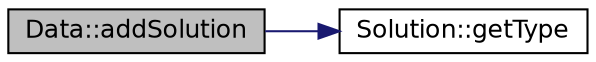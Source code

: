 digraph "Data::addSolution"
{
 // INTERACTIVE_SVG=YES
  edge [fontname="Helvetica",fontsize="12",labelfontname="Helvetica",labelfontsize="12"];
  node [fontname="Helvetica",fontsize="12",shape=record];
  rankdir="LR";
  Node1 [label="Data::addSolution",height=0.2,width=0.4,color="black", fillcolor="grey75", style="filled" fontcolor="black"];
  Node1 -> Node2 [color="midnightblue",fontsize="12",style="solid",fontname="Helvetica"];
  Node2 [label="Solution::getType",height=0.2,width=0.4,color="black", fillcolor="white", style="filled",URL="$a00014.html#a7e480d4e590046701d82e74491ff944a",tooltip="Gets type of the solution. "];
}
